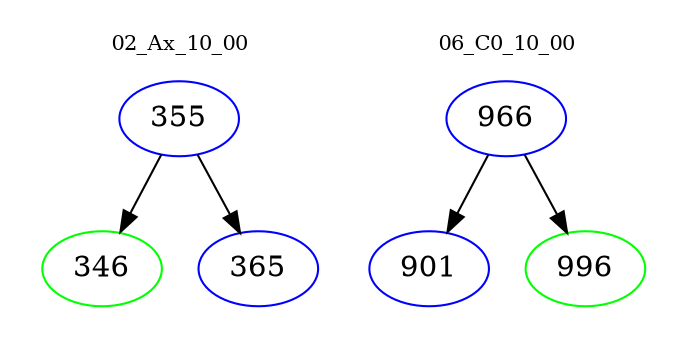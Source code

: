 digraph{
subgraph cluster_0 {
color = white
label = "02_Ax_10_00";
fontsize=10;
T0_355 [label="355", color="blue"]
T0_355 -> T0_346 [color="black"]
T0_346 [label="346", color="green"]
T0_355 -> T0_365 [color="black"]
T0_365 [label="365", color="blue"]
}
subgraph cluster_1 {
color = white
label = "06_C0_10_00";
fontsize=10;
T1_966 [label="966", color="blue"]
T1_966 -> T1_901 [color="black"]
T1_901 [label="901", color="blue"]
T1_966 -> T1_996 [color="black"]
T1_996 [label="996", color="green"]
}
}
